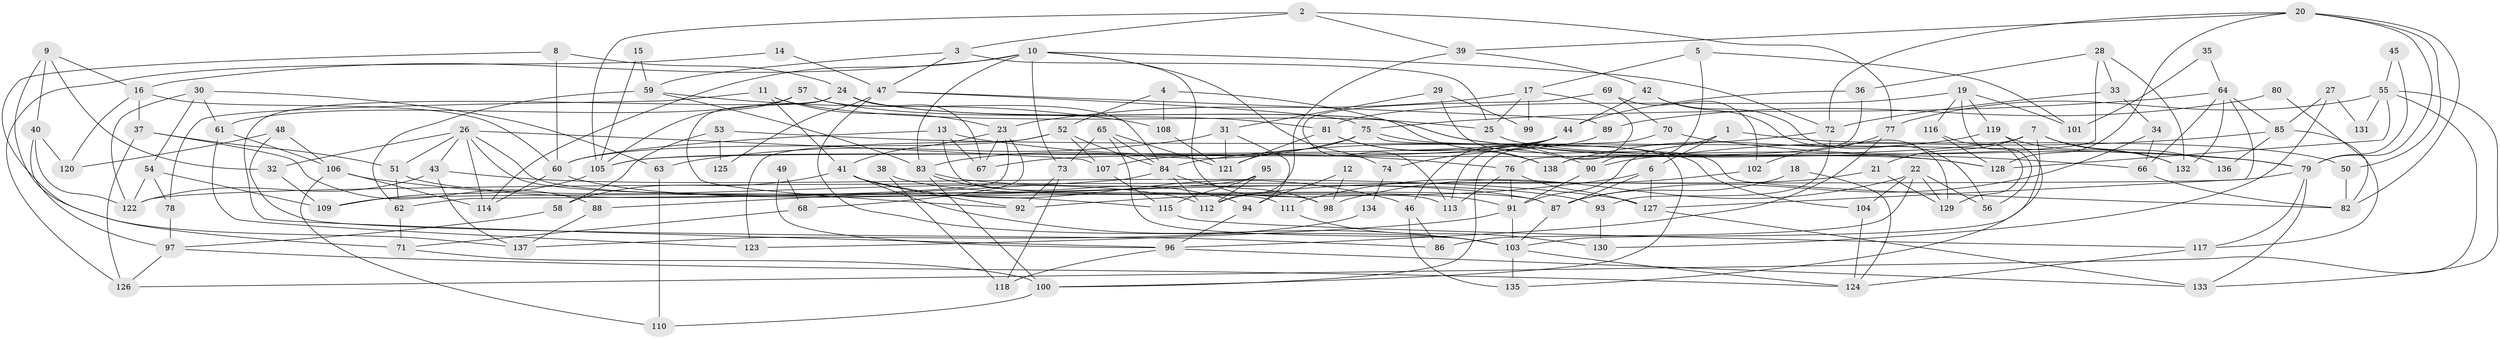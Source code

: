 // coarse degree distribution, {6: 0.12727272727272726, 13: 0.07272727272727272, 7: 0.2, 4: 0.14545454545454545, 10: 0.05454545454545454, 16: 0.01818181818181818, 22: 0.01818181818181818, 1: 0.01818181818181818, 5: 0.05454545454545454, 11: 0.01818181818181818, 3: 0.12727272727272726, 8: 0.03636363636363636, 2: 0.09090909090909091, 9: 0.01818181818181818}
// Generated by graph-tools (version 1.1) at 2025/18/03/04/25 18:18:58]
// undirected, 138 vertices, 276 edges
graph export_dot {
graph [start="1"]
  node [color=gray90,style=filled];
  1;
  2;
  3;
  4;
  5;
  6;
  7;
  8;
  9;
  10;
  11;
  12;
  13;
  14;
  15;
  16;
  17;
  18;
  19;
  20;
  21;
  22;
  23;
  24;
  25;
  26;
  27;
  28;
  29;
  30;
  31;
  32;
  33;
  34;
  35;
  36;
  37;
  38;
  39;
  40;
  41;
  42;
  43;
  44;
  45;
  46;
  47;
  48;
  49;
  50;
  51;
  52;
  53;
  54;
  55;
  56;
  57;
  58;
  59;
  60;
  61;
  62;
  63;
  64;
  65;
  66;
  67;
  68;
  69;
  70;
  71;
  72;
  73;
  74;
  75;
  76;
  77;
  78;
  79;
  80;
  81;
  82;
  83;
  84;
  85;
  86;
  87;
  88;
  89;
  90;
  91;
  92;
  93;
  94;
  95;
  96;
  97;
  98;
  99;
  100;
  101;
  102;
  103;
  104;
  105;
  106;
  107;
  108;
  109;
  110;
  111;
  112;
  113;
  114;
  115;
  116;
  117;
  118;
  119;
  120;
  121;
  122;
  123;
  124;
  125;
  126;
  127;
  128;
  129;
  130;
  131;
  132;
  133;
  134;
  135;
  136;
  137;
  138;
  1 -- 91;
  1 -- 6;
  1 -- 50;
  2 -- 105;
  2 -- 39;
  2 -- 3;
  2 -- 77;
  3 -- 25;
  3 -- 47;
  3 -- 59;
  4 -- 52;
  4 -- 108;
  4 -- 138;
  5 -- 17;
  5 -- 90;
  5 -- 101;
  6 -- 127;
  6 -- 92;
  6 -- 87;
  7 -- 105;
  7 -- 132;
  7 -- 21;
  7 -- 103;
  7 -- 136;
  8 -- 60;
  8 -- 71;
  8 -- 24;
  9 -- 16;
  9 -- 40;
  9 -- 32;
  9 -- 137;
  10 -- 72;
  10 -- 16;
  10 -- 73;
  10 -- 74;
  10 -- 83;
  10 -- 113;
  10 -- 114;
  11 -- 78;
  11 -- 41;
  11 -- 23;
  11 -- 25;
  12 -- 94;
  12 -- 98;
  13 -- 98;
  13 -- 67;
  13 -- 60;
  13 -- 76;
  14 -- 126;
  14 -- 47;
  15 -- 59;
  15 -- 105;
  16 -- 60;
  16 -- 120;
  16 -- 37;
  17 -- 113;
  17 -- 23;
  17 -- 25;
  17 -- 99;
  18 -- 87;
  18 -- 124;
  19 -- 119;
  19 -- 81;
  19 -- 56;
  19 -- 101;
  19 -- 116;
  20 -- 50;
  20 -- 128;
  20 -- 39;
  20 -- 72;
  20 -- 79;
  20 -- 82;
  21 -- 112;
  21 -- 129;
  22 -- 129;
  22 -- 104;
  22 -- 56;
  22 -- 86;
  22 -- 98;
  23 -- 62;
  23 -- 41;
  23 -- 67;
  23 -- 68;
  24 -- 67;
  24 -- 81;
  24 -- 92;
  24 -- 96;
  24 -- 128;
  25 -- 128;
  26 -- 43;
  26 -- 114;
  26 -- 32;
  26 -- 51;
  26 -- 87;
  26 -- 107;
  26 -- 111;
  27 -- 85;
  27 -- 130;
  27 -- 131;
  28 -- 36;
  28 -- 138;
  28 -- 33;
  28 -- 132;
  29 -- 82;
  29 -- 31;
  29 -- 99;
  30 -- 61;
  30 -- 122;
  30 -- 54;
  30 -- 63;
  31 -- 121;
  31 -- 94;
  31 -- 63;
  32 -- 109;
  33 -- 72;
  33 -- 34;
  34 -- 87;
  34 -- 66;
  35 -- 101;
  35 -- 64;
  36 -- 44;
  36 -- 76;
  37 -- 51;
  37 -- 88;
  37 -- 126;
  38 -- 118;
  38 -- 91;
  39 -- 42;
  39 -- 112;
  40 -- 122;
  40 -- 97;
  40 -- 120;
  41 -- 103;
  41 -- 46;
  41 -- 58;
  41 -- 92;
  42 -- 56;
  42 -- 129;
  42 -- 44;
  43 -- 122;
  43 -- 137;
  43 -- 127;
  44 -- 46;
  44 -- 67;
  44 -- 74;
  44 -- 105;
  45 -- 55;
  45 -- 79;
  46 -- 135;
  46 -- 86;
  47 -- 103;
  47 -- 75;
  47 -- 89;
  47 -- 125;
  48 -- 86;
  48 -- 106;
  48 -- 120;
  49 -- 96;
  49 -- 68;
  50 -- 82;
  51 -- 112;
  51 -- 62;
  52 -- 84;
  52 -- 60;
  52 -- 107;
  52 -- 123;
  53 -- 79;
  53 -- 58;
  53 -- 125;
  54 -- 109;
  54 -- 78;
  54 -- 122;
  55 -- 133;
  55 -- 128;
  55 -- 77;
  55 -- 126;
  55 -- 131;
  57 -- 66;
  57 -- 84;
  57 -- 61;
  57 -- 105;
  58 -- 97;
  59 -- 83;
  59 -- 62;
  59 -- 108;
  60 -- 87;
  60 -- 114;
  61 -- 106;
  61 -- 123;
  62 -- 71;
  63 -- 110;
  64 -- 75;
  64 -- 127;
  64 -- 66;
  64 -- 85;
  64 -- 132;
  65 -- 103;
  65 -- 73;
  65 -- 84;
  65 -- 121;
  66 -- 82;
  68 -- 71;
  69 -- 113;
  69 -- 70;
  69 -- 102;
  70 -- 79;
  70 -- 100;
  71 -- 100;
  72 -- 84;
  72 -- 93;
  73 -- 92;
  73 -- 118;
  74 -- 134;
  75 -- 100;
  75 -- 83;
  75 -- 104;
  75 -- 121;
  76 -- 91;
  76 -- 113;
  76 -- 127;
  77 -- 96;
  77 -- 102;
  78 -- 97;
  79 -- 133;
  79 -- 117;
  79 -- 122;
  80 -- 82;
  80 -- 89;
  81 -- 121;
  81 -- 90;
  81 -- 138;
  83 -- 93;
  83 -- 94;
  83 -- 100;
  84 -- 112;
  84 -- 88;
  84 -- 98;
  85 -- 90;
  85 -- 117;
  85 -- 136;
  87 -- 103;
  88 -- 137;
  89 -- 107;
  90 -- 91;
  91 -- 103;
  91 -- 123;
  93 -- 130;
  94 -- 96;
  95 -- 115;
  95 -- 109;
  95 -- 112;
  96 -- 118;
  96 -- 133;
  97 -- 126;
  97 -- 124;
  100 -- 110;
  102 -- 111;
  103 -- 124;
  103 -- 135;
  104 -- 124;
  105 -- 109;
  106 -- 115;
  106 -- 114;
  106 -- 110;
  107 -- 115;
  108 -- 121;
  111 -- 130;
  115 -- 117;
  116 -- 128;
  116 -- 129;
  117 -- 124;
  119 -- 138;
  119 -- 132;
  119 -- 135;
  127 -- 133;
  134 -- 137;
}
